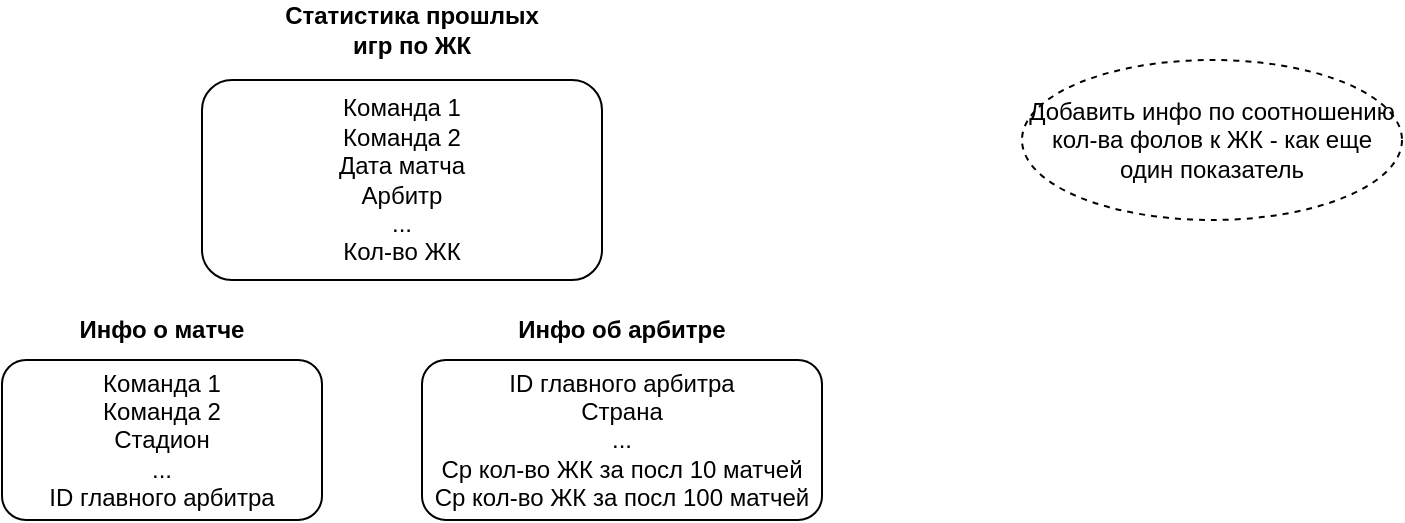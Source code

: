 <mxfile version="26.2.10">
  <diagram name="Page-1" id="zsPMJA2jM5UGm9Cd-OFp">
    <mxGraphModel dx="1428" dy="718" grid="1" gridSize="10" guides="1" tooltips="1" connect="1" arrows="1" fold="1" page="1" pageScale="1" pageWidth="850" pageHeight="1100" math="0" shadow="0">
      <root>
        <mxCell id="0" />
        <mxCell id="1" parent="0" />
        <mxCell id="R8fwzc4NF9d5jHF825gl-1" value="Команда 1&lt;div&gt;Команда 2&lt;/div&gt;&lt;div&gt;Стадион&lt;/div&gt;&lt;div&gt;...&lt;/div&gt;&lt;div&gt;ID главного арбитра&lt;/div&gt;" style="rounded=1;whiteSpace=wrap;html=1;" vertex="1" parent="1">
          <mxGeometry x="140" y="600" width="160" height="80" as="geometry" />
        </mxCell>
        <mxCell id="R8fwzc4NF9d5jHF825gl-2" value="Инфо о матче" style="text;html=1;align=center;verticalAlign=middle;whiteSpace=wrap;rounded=0;fontStyle=1" vertex="1" parent="1">
          <mxGeometry x="160" y="570" width="120" height="30" as="geometry" />
        </mxCell>
        <mxCell id="R8fwzc4NF9d5jHF825gl-3" value="&lt;div&gt;ID главного арбитра&lt;/div&gt;&lt;div&gt;Страна&lt;/div&gt;&lt;div&gt;...&lt;/div&gt;&lt;div&gt;Ср кол-во ЖК за посл 10 матчей&lt;/div&gt;&lt;div&gt;&lt;div&gt;Ср кол-во ЖК за посл 100 матчей&lt;/div&gt;&lt;/div&gt;" style="rounded=1;whiteSpace=wrap;html=1;" vertex="1" parent="1">
          <mxGeometry x="350" y="600" width="200" height="80" as="geometry" />
        </mxCell>
        <mxCell id="R8fwzc4NF9d5jHF825gl-4" value="Инфо об арбитре" style="text;html=1;align=center;verticalAlign=middle;whiteSpace=wrap;rounded=0;fontStyle=1" vertex="1" parent="1">
          <mxGeometry x="390" y="570" width="120" height="30" as="geometry" />
        </mxCell>
        <mxCell id="R8fwzc4NF9d5jHF825gl-5" value="Добавить инфо по соотношению кол-ва фолов к ЖК - как еще один показатель" style="ellipse;whiteSpace=wrap;html=1;align=center;dashed=1;" vertex="1" parent="1">
          <mxGeometry x="650" y="450" width="190" height="80" as="geometry" />
        </mxCell>
        <mxCell id="R8fwzc4NF9d5jHF825gl-6" value="&lt;div&gt;Команда 1&lt;/div&gt;&lt;div&gt;Команда 2&lt;/div&gt;&lt;div&gt;Дата матча&lt;/div&gt;&lt;div&gt;Арбитр&lt;/div&gt;&lt;div&gt;...&lt;/div&gt;&lt;div&gt;Кол-во ЖК&lt;/div&gt;" style="rounded=1;whiteSpace=wrap;html=1;" vertex="1" parent="1">
          <mxGeometry x="240" y="460" width="200" height="100" as="geometry" />
        </mxCell>
        <mxCell id="R8fwzc4NF9d5jHF825gl-7" value="Статистика прошлых игр по ЖК" style="text;html=1;align=center;verticalAlign=middle;whiteSpace=wrap;rounded=0;fontStyle=1" vertex="1" parent="1">
          <mxGeometry x="280" y="420" width="130" height="30" as="geometry" />
        </mxCell>
      </root>
    </mxGraphModel>
  </diagram>
</mxfile>
